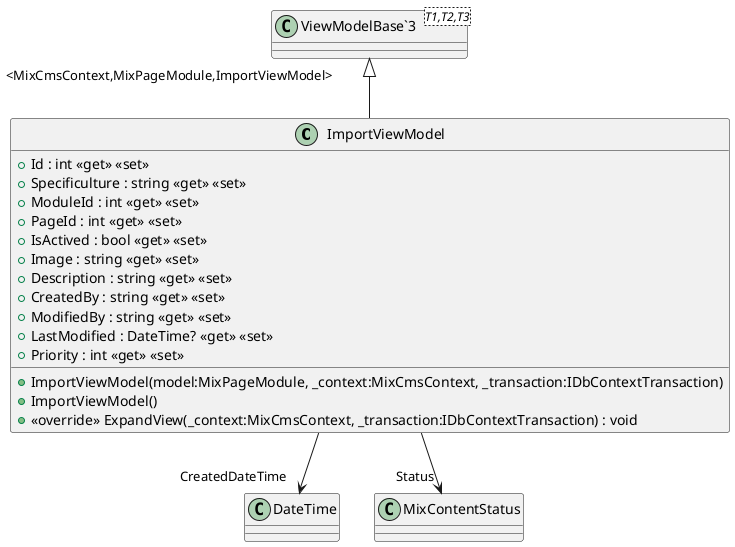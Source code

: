 @startuml
class ImportViewModel {
    + ImportViewModel(model:MixPageModule, _context:MixCmsContext, _transaction:IDbContextTransaction)
    + ImportViewModel()
    + Id : int <<get>> <<set>>
    + Specificulture : string <<get>> <<set>>
    + ModuleId : int <<get>> <<set>>
    + PageId : int <<get>> <<set>>
    + IsActived : bool <<get>> <<set>>
    + Image : string <<get>> <<set>>
    + Description : string <<get>> <<set>>
    + CreatedBy : string <<get>> <<set>>
    + ModifiedBy : string <<get>> <<set>>
    + LastModified : DateTime? <<get>> <<set>>
    + Priority : int <<get>> <<set>>
    + <<override>> ExpandView(_context:MixCmsContext, _transaction:IDbContextTransaction) : void
}
class "ViewModelBase`3"<T1,T2,T3> {
}
"ViewModelBase`3" "<MixCmsContext,MixPageModule,ImportViewModel>" <|-- ImportViewModel
ImportViewModel --> "CreatedDateTime" DateTime
ImportViewModel --> "Status" MixContentStatus
@enduml
